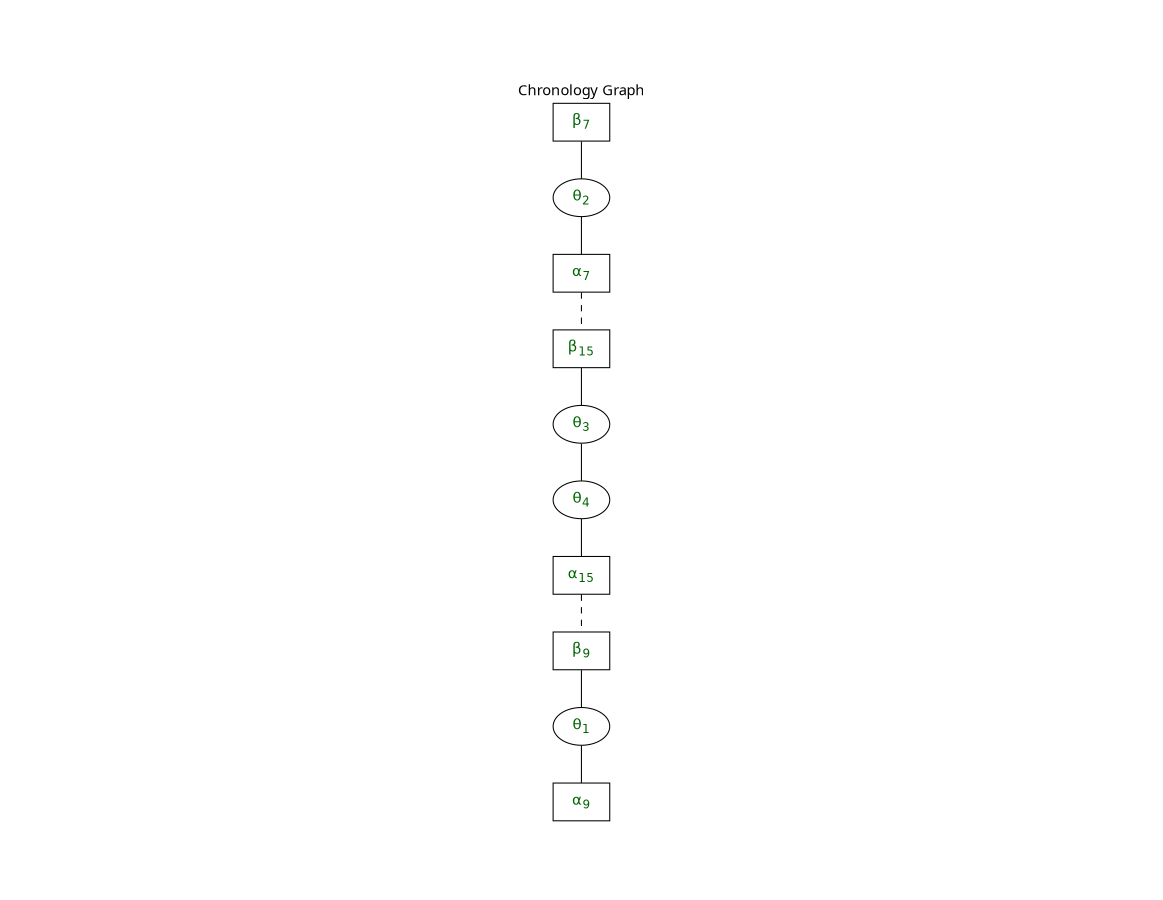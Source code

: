 digraph to_dot {
  style="filled";
  dpi="0.0";
  margin="0.5,0.5";
  bgcolor="/x11/white";
  fontname="Time-Roman";
  fontsize="14.0";
  fontcolor="/x11/black";
  splines="polyline";
  page="7,5";
  size="6,4!";
  ratio="auto";
  label="Chronology Graph";
  labelloc="t";
  "alpha-9" [label=<&alpha;<sub>9</sub>>] [shape=box] [fontname="Helvetica"] [fontsize="14.0"] [color="black"] [fillcolor="white"] [fontcolor="darkgreen"];
  "beta-9" [label=<&beta;<sub>9</sub>>] [shape=box] [fontname="Helvetica"] [fontsize="14.0"] [color="black"] [fillcolor="white"] [fontcolor="darkgreen"];
  "theta-1" [label=<&theta;<sub>1</sub>>] [shape=ellipse] [fontname="Helvetica"] [fontsize="14.0"] [color="black"] [fillcolor="white"] [fontcolor="darkgreen"];
  "alpha-7" [label=<&alpha;<sub>7</sub>>] [shape=box] [fontname="Helvetica"] [fontsize="14.0"] [color="black"] [fillcolor="white"] [fontcolor="darkgreen"];
  "beta-7" [label=<&beta;<sub>7</sub>>] [shape=box] [fontname="Helvetica"] [fontsize="14.0"] [color="black"] [fillcolor="white"] [fontcolor="darkgreen"];
  "theta-2" [label=<&theta;<sub>2</sub>>] [shape=ellipse] [fontname="Helvetica"] [fontsize="14.0"] [color="black"] [fillcolor="white"] [fontcolor="darkgreen"];
  "alpha-15" [label=<&alpha;<sub>15</sub>>] [shape=box] [fontname="Helvetica"] [fontsize="14.0"] [color="black"] [fillcolor="white"] [fontcolor="darkgreen"];
  "beta-15" [label=<&beta;<sub>15</sub>>] [shape=box] [fontname="Helvetica"] [fontsize="14.0"] [color="black"] [fillcolor="white"] [fontcolor="darkgreen"];
  "theta-3" [label=<&theta;<sub>3</sub>>] [shape=ellipse] [fontname="Helvetica"] [fontsize="14.0"] [color="black"] [fillcolor="white"] [fontcolor="darkgreen"];
  "theta-4" [label=<&theta;<sub>4</sub>>] [shape=ellipse] [fontname="Helvetica"] [fontsize="14.0"] [color="black"] [fillcolor="white"] [fontcolor="darkgreen"];
 "theta-3" -> "theta-4" [style=solid] [arrowhead="none"] [color="black"] [fontname="Helvetica"] [fontsize="14.0"] [fontcolor="black"] [label=""];
 "beta-9" -> "theta-1" [style=solid] [arrowhead="none"] [color="black"] [fontname="Helvetica"] [fontsize="14.0"] [fontcolor="black"] [label=""];
 "theta-1" -> "alpha-9" [style=solid] [arrowhead="none"] [color="black"] [fontname="Helvetica"] [fontsize="14.0"] [fontcolor="black"] [label=""];
 "beta-7" -> "theta-2" [style=solid] [arrowhead="none"] [color="black"] [fontname="Helvetica"] [fontsize="14.0"] [fontcolor="black"] [label=""];
 "theta-2" -> "alpha-7" [style=solid] [arrowhead="none"] [color="black"] [fontname="Helvetica"] [fontsize="14.0"] [fontcolor="black"] [label=""];
 "beta-15" -> "theta-3" [style=solid] [arrowhead="none"] [color="black"] [fontname="Helvetica"] [fontsize="14.0"] [fontcolor="black"] [label=""];
 "theta-4" -> "alpha-15" [style=solid] [arrowhead="none"] [color="black"] [fontname="Helvetica"] [fontsize="14.0"] [fontcolor="black"] [label=""];
 "alpha-7" -> "beta-15" [style=dashed] [arrowhead="none"] [color="black"] [fontname="Helvetica"] [fontsize="14.0"] [fontcolor="black"] [label=""];
 "alpha-15" -> "beta-9" [style=dashed] [arrowhead="none"] [color="black"] [fontname="Helvetica"] [fontsize="14.0"] [fontcolor="black"] [label=""];
}
